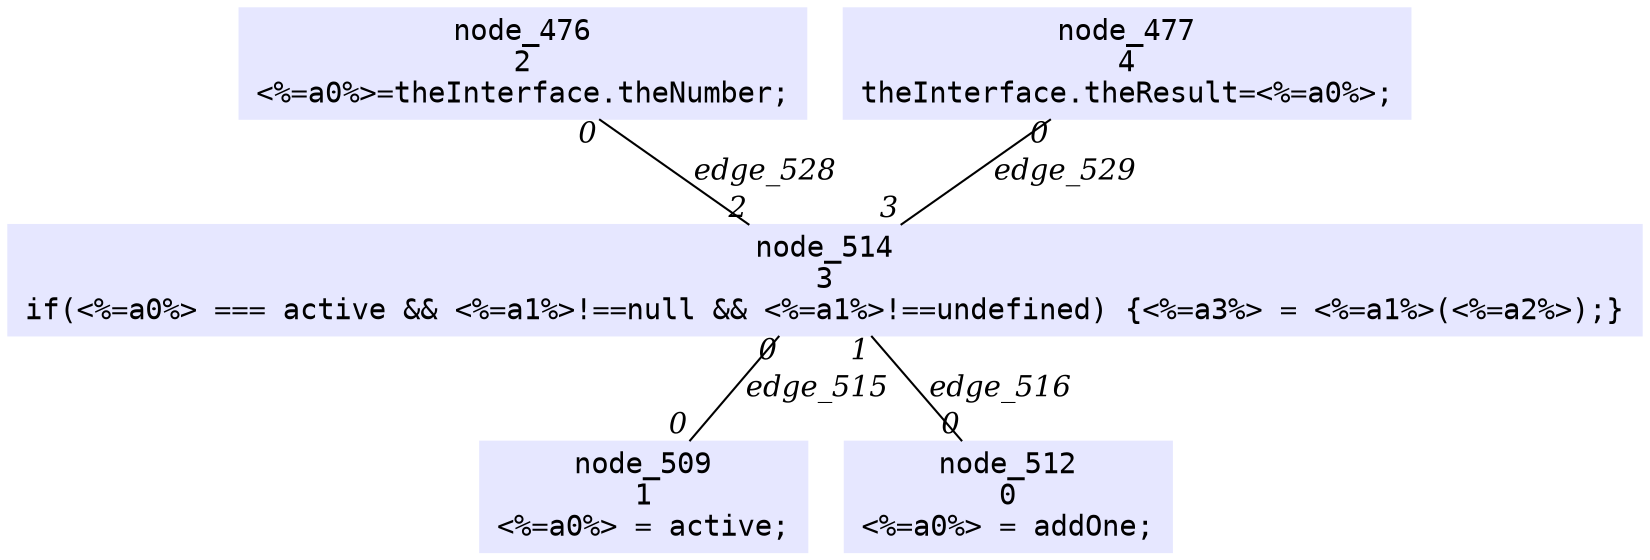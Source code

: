 digraph g{node_476 [shape=box, style=filled, color="0.66 0.1 1.0", fontname="Courier", label="node_476
2
<%=a0%>=theInterface.theNumber;
" ]
node_477 [shape=box, style=filled, color="0.66 0.1 1.0", fontname="Courier", label="node_477
4
theInterface.theResult=<%=a0%>;
" ]
node_509 [shape=box, style=filled, color="0.66 0.1 1.0", fontname="Courier", label="node_509
1
<%=a0%> = active;
" ]
node_512 [shape=box, style=filled, color="0.66 0.1 1.0", fontname="Courier", label="node_512
0
<%=a0%> = addOne;
" ]
node_514 [shape=box, style=filled, color="0.66 0.1 1.0", fontname="Courier", label="node_514
3
if(<%=a0%> === active && <%=a1%>!==null && <%=a1%>!==undefined) {<%=a3%> = <%=a1%>(<%=a2%>);}
" ]
node_514 -> node_509 [dir=none, arrowHead=none, fontname="Times-Italic", label="edge_515",  headlabel="0", taillabel="0" ]
node_514 -> node_512 [dir=none, arrowHead=none, fontname="Times-Italic", label="edge_516",  headlabel="0", taillabel="1" ]
node_476 -> node_514 [dir=none, arrowHead=none, fontname="Times-Italic", label="edge_528",  headlabel="2", taillabel="0" ]
node_477 -> node_514 [dir=none, arrowHead=none, fontname="Times-Italic", label="edge_529",  headlabel="3", taillabel="0" ]
}